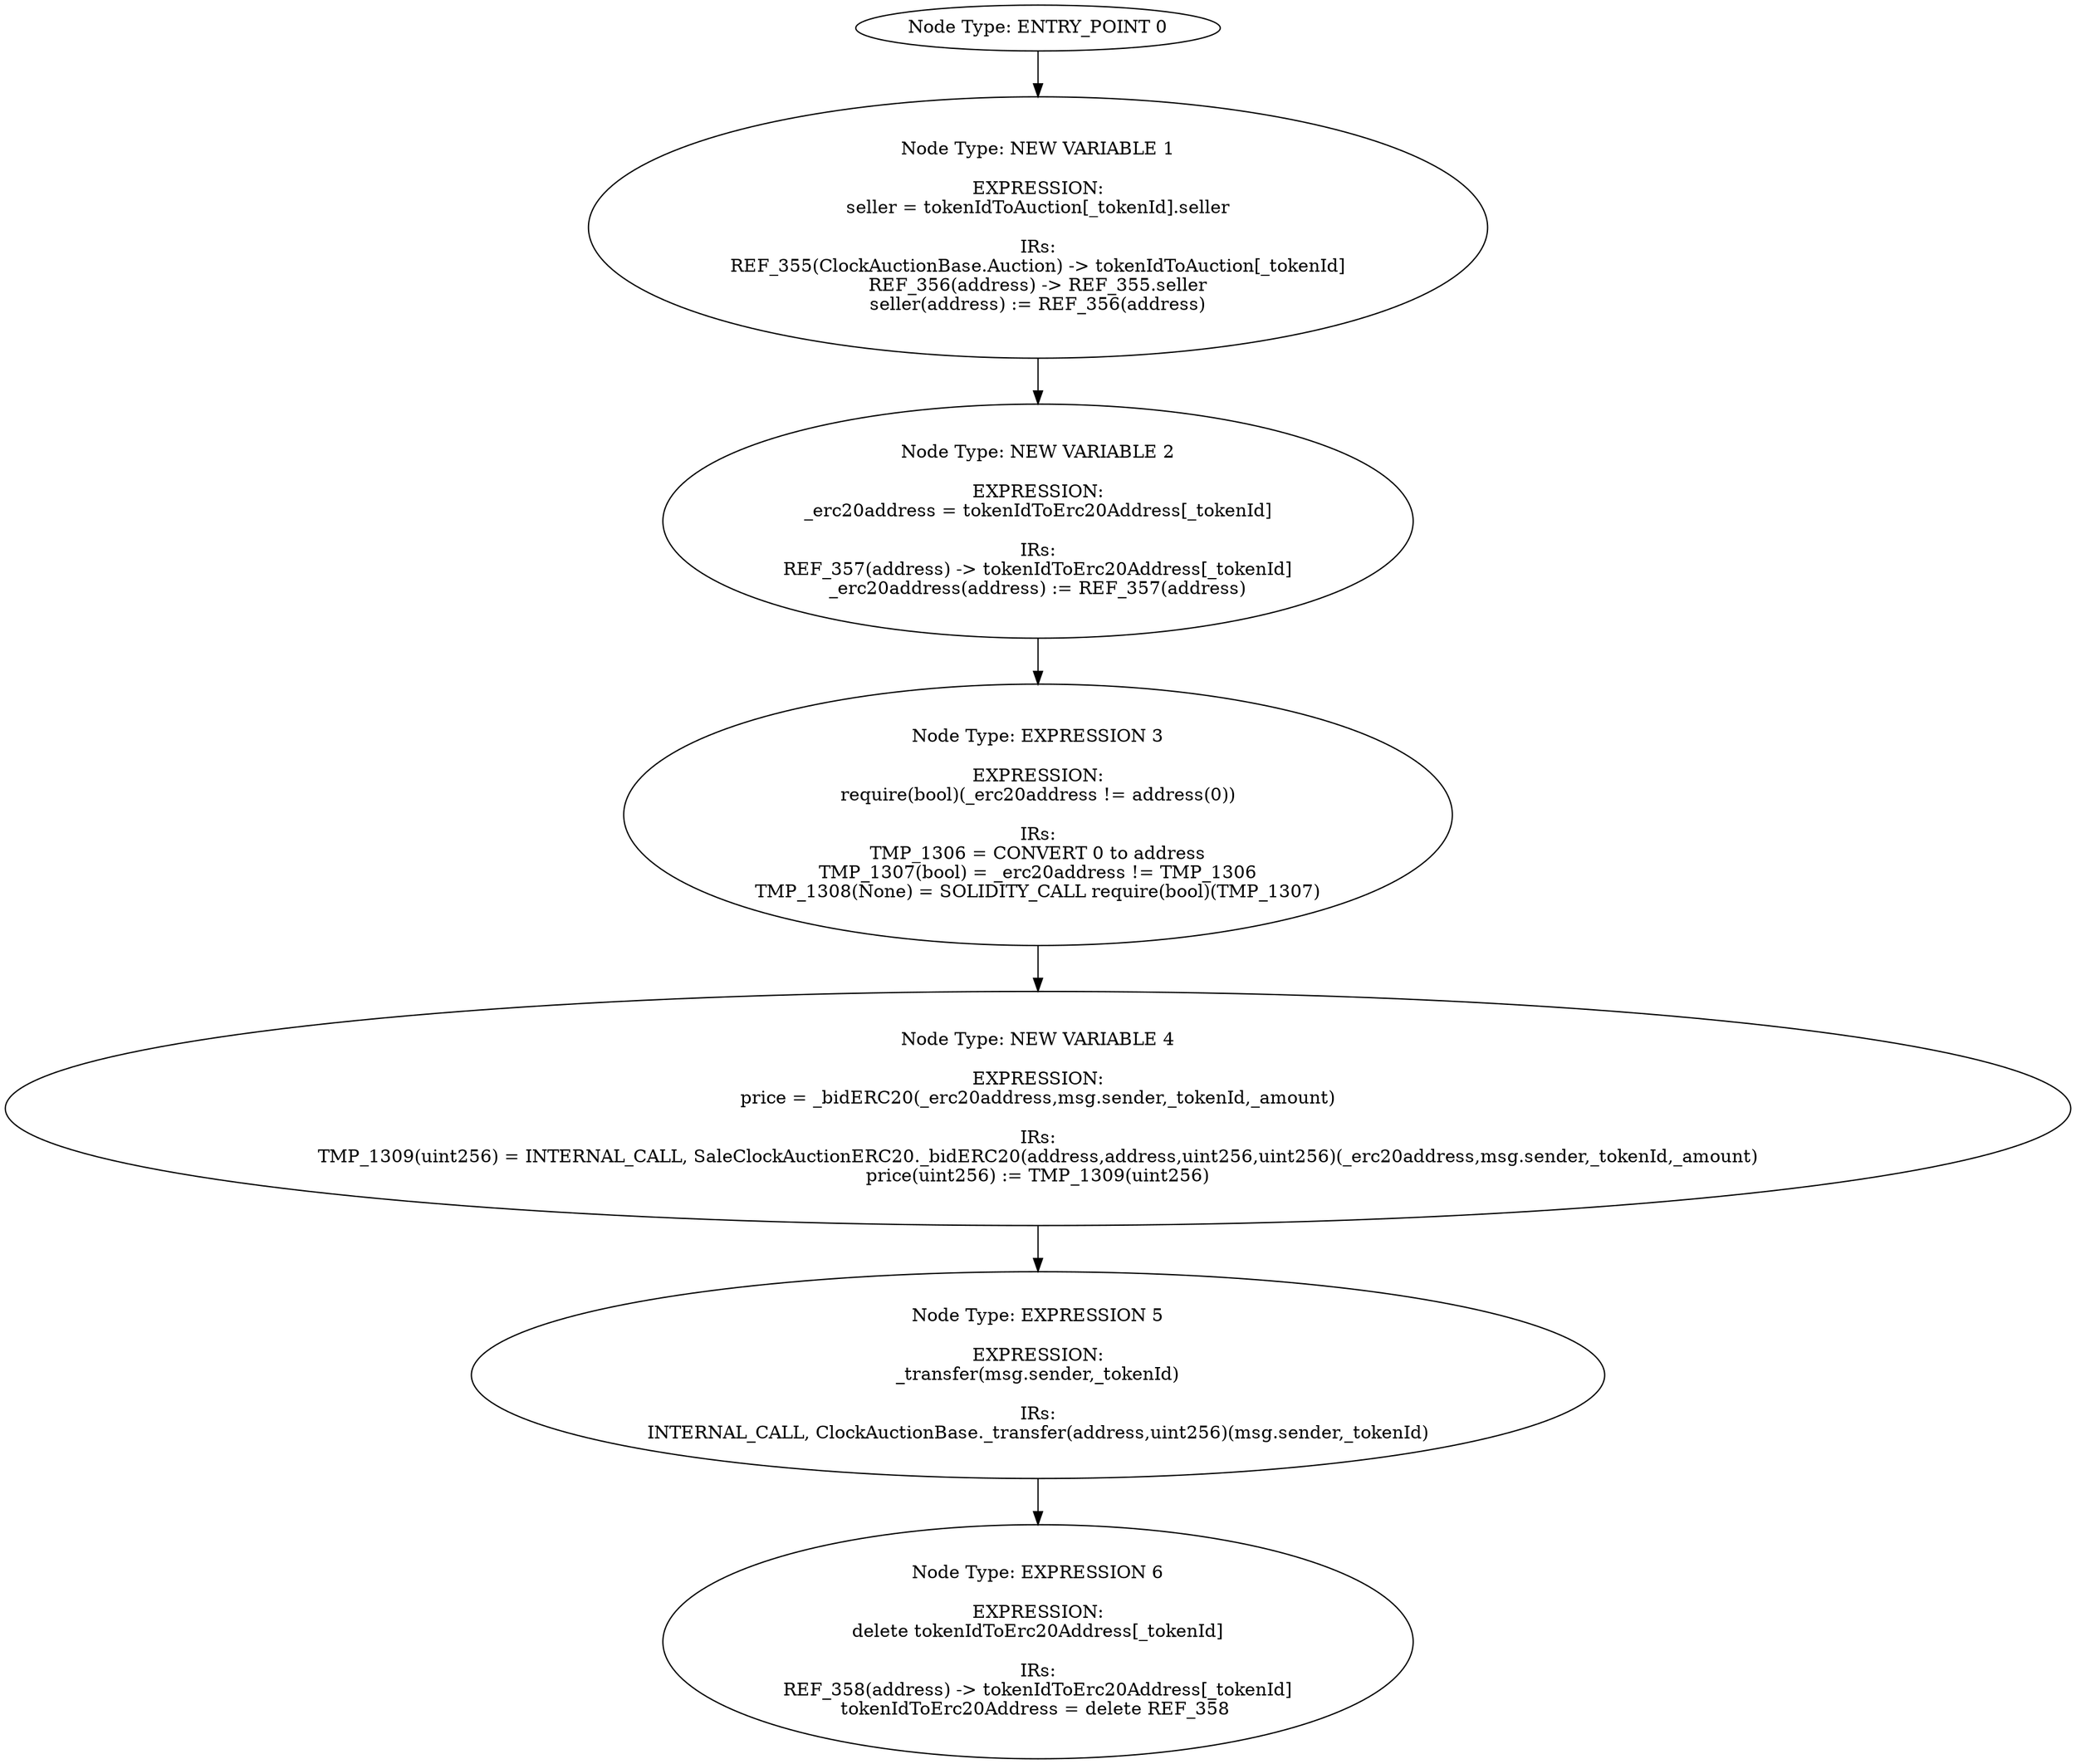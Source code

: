 digraph{
0[label="Node Type: ENTRY_POINT 0
"];
0->1;
1[label="Node Type: NEW VARIABLE 1

EXPRESSION:
seller = tokenIdToAuction[_tokenId].seller

IRs:
REF_355(ClockAuctionBase.Auction) -> tokenIdToAuction[_tokenId]
REF_356(address) -> REF_355.seller
seller(address) := REF_356(address)"];
1->2;
2[label="Node Type: NEW VARIABLE 2

EXPRESSION:
_erc20address = tokenIdToErc20Address[_tokenId]

IRs:
REF_357(address) -> tokenIdToErc20Address[_tokenId]
_erc20address(address) := REF_357(address)"];
2->3;
3[label="Node Type: EXPRESSION 3

EXPRESSION:
require(bool)(_erc20address != address(0))

IRs:
TMP_1306 = CONVERT 0 to address
TMP_1307(bool) = _erc20address != TMP_1306
TMP_1308(None) = SOLIDITY_CALL require(bool)(TMP_1307)"];
3->4;
4[label="Node Type: NEW VARIABLE 4

EXPRESSION:
price = _bidERC20(_erc20address,msg.sender,_tokenId,_amount)

IRs:
TMP_1309(uint256) = INTERNAL_CALL, SaleClockAuctionERC20._bidERC20(address,address,uint256,uint256)(_erc20address,msg.sender,_tokenId,_amount)
price(uint256) := TMP_1309(uint256)"];
4->5;
5[label="Node Type: EXPRESSION 5

EXPRESSION:
_transfer(msg.sender,_tokenId)

IRs:
INTERNAL_CALL, ClockAuctionBase._transfer(address,uint256)(msg.sender,_tokenId)"];
5->6;
6[label="Node Type: EXPRESSION 6

EXPRESSION:
delete tokenIdToErc20Address[_tokenId]

IRs:
REF_358(address) -> tokenIdToErc20Address[_tokenId]
tokenIdToErc20Address = delete REF_358 "];
}

